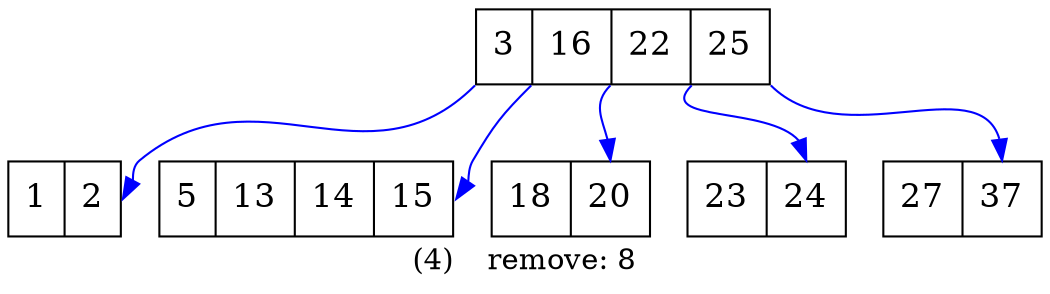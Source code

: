 /************************************************
Auto generated by my program which transfer B-Tree to dot file.
Author: wangdq 
Time: 2015-06-08
CSDN: http://blog.csdn.net/wangdingqiaoit
************************************************/

digraph BTree {
	label="(4)	remove: 8";labelloc=b;labeljust=center;
	ordering=out
	node[shape=record,width=0.5,height=0.5,fontsize=16,style="filled", fillcolor="#FFFFFF",fontcolor="black"];
	edge[color="blue", arrowhead="normal"];
		3[label="<f0> 3|<f1> 16|<f2> 22|<f3> 25"];
		1[label="<f0> 1|<f1> 2"];
		5[label="<f0> 5|<f1> 13|<f2> 14|<f3> 15"];
		18[label="<f0> 18|<f1> 20"];
		23[label="<f0> 23|<f1> 24"];
		27[label="<f0> 27|<f1> 37"];
	/* edges*/
	"3":f0:sw->"1":f1
	"3":f1:sw->"5":f3
	"3":f2:sw->"18":f1
	"3":f3:sw->"23":f1
	"3":f3:se->"27":f1
}
